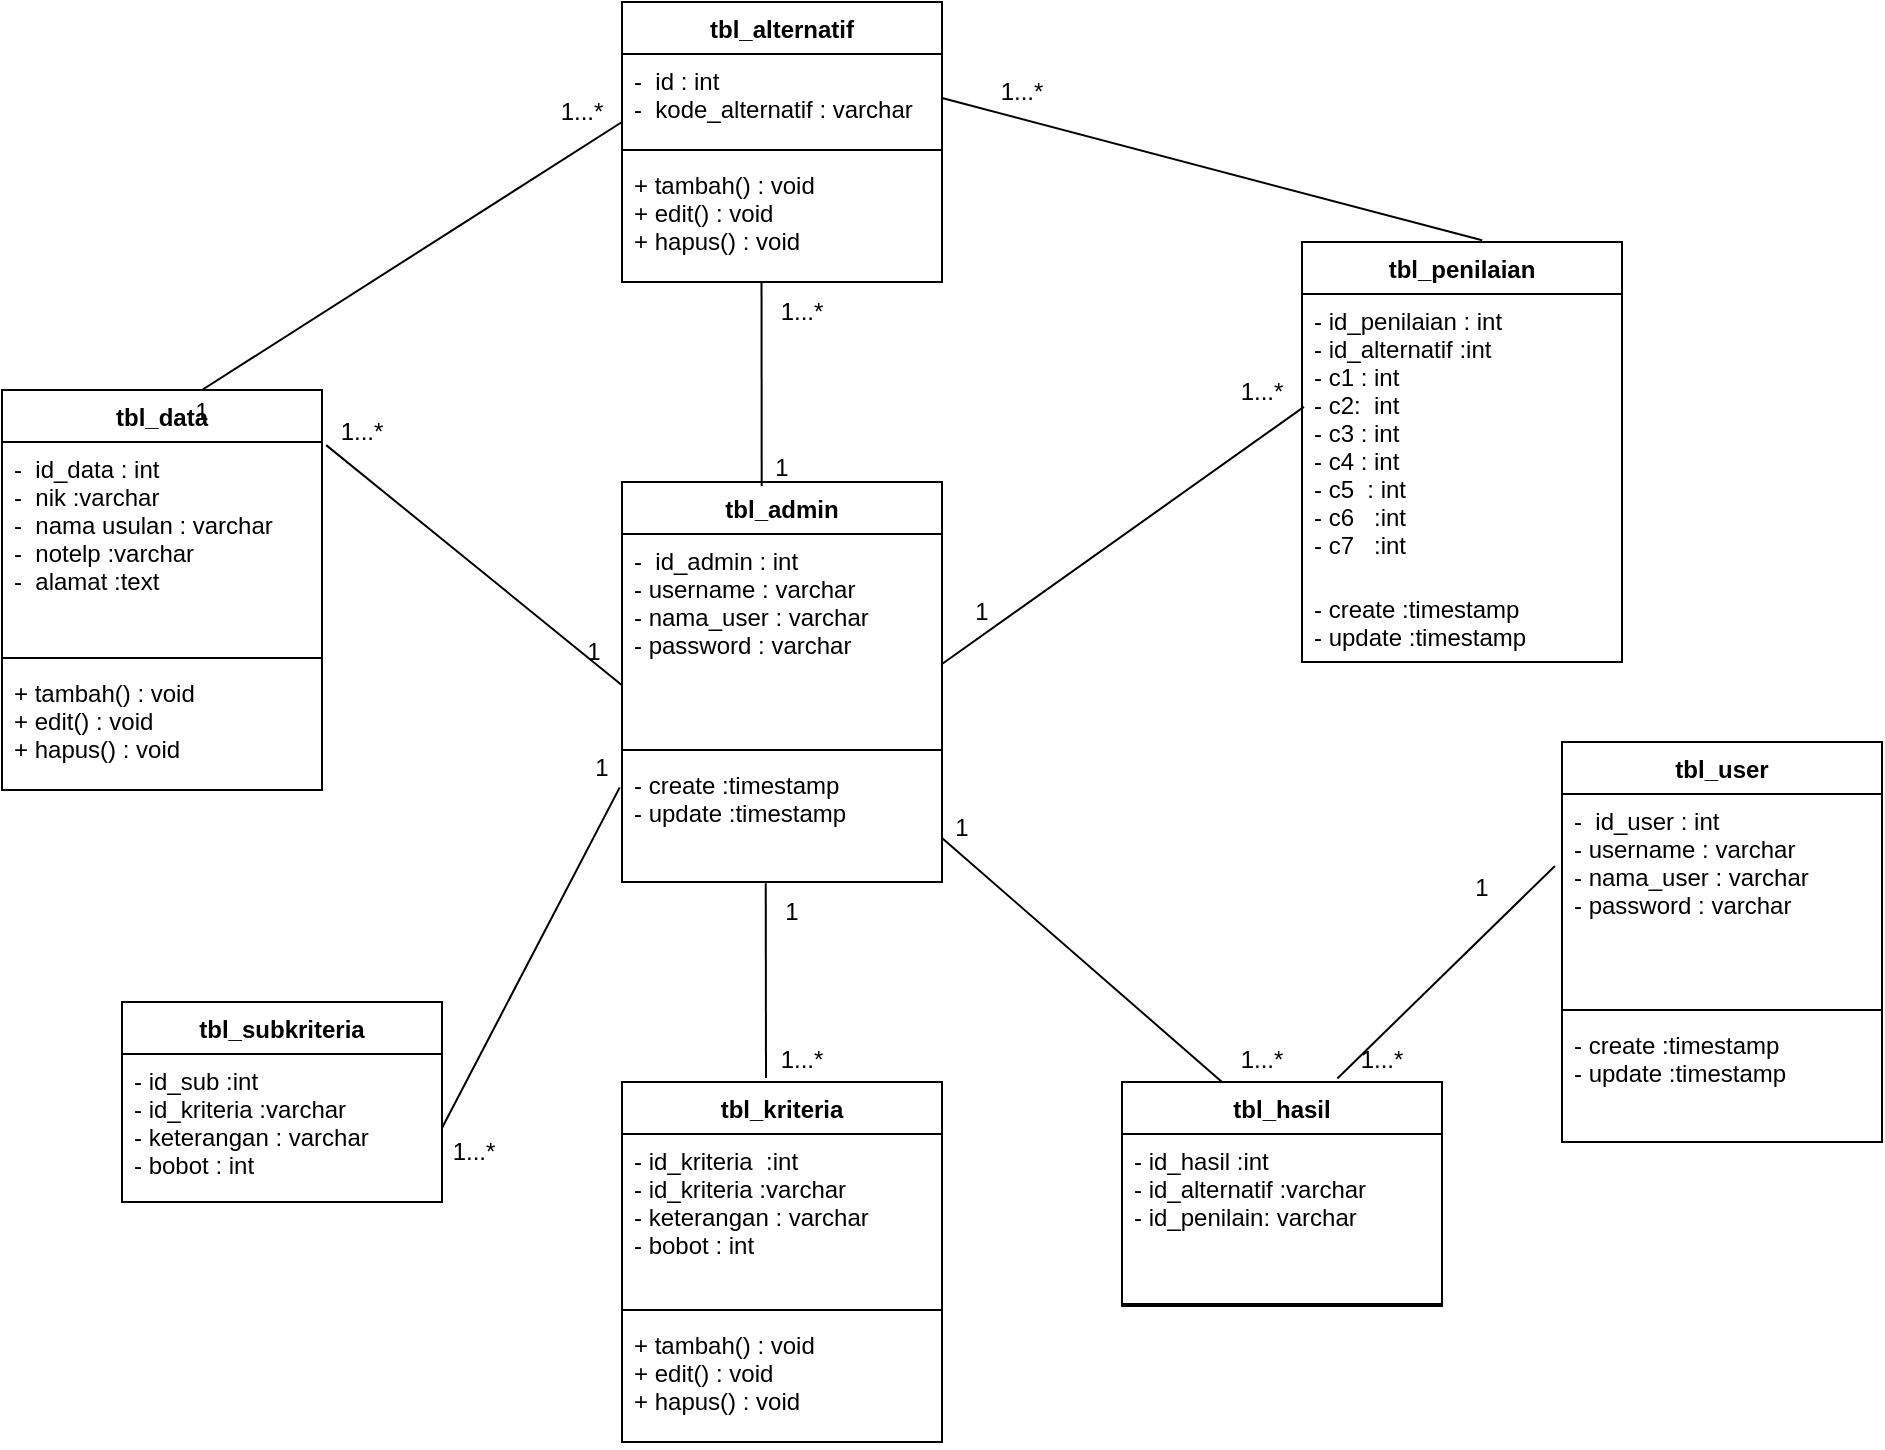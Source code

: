 <mxfile version="20.8.1" type="device"><diagram id="X_5MH7h0MRLxUE_sCJgi" name="Halaman-1"><mxGraphModel dx="1887" dy="831" grid="1" gridSize="10" guides="1" tooltips="1" connect="1" arrows="1" fold="1" page="1" pageScale="1" pageWidth="1169" pageHeight="827" math="0" shadow="0"><root><mxCell id="0"/><mxCell id="1" parent="0"/><mxCell id="2MQbgvS22PHRTFKaUArM-1" value="tbl_admin" style="swimlane;fontStyle=1;align=center;verticalAlign=top;childLayout=stackLayout;horizontal=1;startSize=26;horizontalStack=0;resizeParent=1;resizeParentMax=0;resizeLast=0;collapsible=1;marginBottom=0;" vertex="1" parent="1"><mxGeometry x="320" y="260" width="160" height="200" as="geometry"/></mxCell><mxCell id="2MQbgvS22PHRTFKaUArM-2" value="-  id_admin : int&#10;- username : varchar&#10;- nama_user : varchar&#10;- password : varchar" style="text;strokeColor=none;fillColor=none;align=left;verticalAlign=top;spacingLeft=4;spacingRight=4;overflow=hidden;rotatable=0;points=[[0,0.5],[1,0.5]];portConstraint=eastwest;" vertex="1" parent="2MQbgvS22PHRTFKaUArM-1"><mxGeometry y="26" width="160" height="104" as="geometry"/></mxCell><mxCell id="2MQbgvS22PHRTFKaUArM-3" value="" style="line;strokeWidth=1;fillColor=none;align=left;verticalAlign=middle;spacingTop=-1;spacingLeft=3;spacingRight=3;rotatable=0;labelPosition=right;points=[];portConstraint=eastwest;strokeColor=inherit;" vertex="1" parent="2MQbgvS22PHRTFKaUArM-1"><mxGeometry y="130" width="160" height="8" as="geometry"/></mxCell><mxCell id="2MQbgvS22PHRTFKaUArM-4" value="- create :timestamp&#10;- update :timestamp" style="text;strokeColor=none;fillColor=none;align=left;verticalAlign=top;spacingLeft=4;spacingRight=4;overflow=hidden;rotatable=0;points=[[0,0.5],[1,0.5]];portConstraint=eastwest;" vertex="1" parent="2MQbgvS22PHRTFKaUArM-1"><mxGeometry y="138" width="160" height="62" as="geometry"/></mxCell><mxCell id="2MQbgvS22PHRTFKaUArM-5" value="tbl_alternatif" style="swimlane;fontStyle=1;align=center;verticalAlign=top;childLayout=stackLayout;horizontal=1;startSize=26;horizontalStack=0;resizeParent=1;resizeParentMax=0;resizeLast=0;collapsible=1;marginBottom=0;" vertex="1" parent="1"><mxGeometry x="320" y="20" width="160" height="140" as="geometry"/></mxCell><mxCell id="2MQbgvS22PHRTFKaUArM-6" value="-  id : int&#10;-  kode_alternatif : varchar" style="text;strokeColor=none;fillColor=none;align=left;verticalAlign=top;spacingLeft=4;spacingRight=4;overflow=hidden;rotatable=0;points=[[0,0.5],[1,0.5]];portConstraint=eastwest;" vertex="1" parent="2MQbgvS22PHRTFKaUArM-5"><mxGeometry y="26" width="160" height="44" as="geometry"/></mxCell><mxCell id="2MQbgvS22PHRTFKaUArM-7" value="" style="line;strokeWidth=1;fillColor=none;align=left;verticalAlign=middle;spacingTop=-1;spacingLeft=3;spacingRight=3;rotatable=0;labelPosition=right;points=[];portConstraint=eastwest;strokeColor=inherit;" vertex="1" parent="2MQbgvS22PHRTFKaUArM-5"><mxGeometry y="70" width="160" height="8" as="geometry"/></mxCell><mxCell id="2MQbgvS22PHRTFKaUArM-8" value="+ tambah() : void&#10;+ edit() : void&#10;+ hapus() : void" style="text;strokeColor=none;fillColor=none;align=left;verticalAlign=top;spacingLeft=4;spacingRight=4;overflow=hidden;rotatable=0;points=[[0,0.5],[1,0.5]];portConstraint=eastwest;" vertex="1" parent="2MQbgvS22PHRTFKaUArM-5"><mxGeometry y="78" width="160" height="62" as="geometry"/></mxCell><mxCell id="2MQbgvS22PHRTFKaUArM-9" value="tbl_subkriteria" style="swimlane;fontStyle=1;align=center;verticalAlign=top;childLayout=stackLayout;horizontal=1;startSize=26;horizontalStack=0;resizeParent=1;resizeParentMax=0;resizeLast=0;collapsible=1;marginBottom=0;" vertex="1" parent="1"><mxGeometry x="70" y="520" width="160" height="100" as="geometry"/></mxCell><mxCell id="2MQbgvS22PHRTFKaUArM-10" value="- id_sub :int&#10;- id_kriteria :varchar&#10;- keterangan : varchar&#10;- bobot : int" style="text;strokeColor=none;fillColor=none;align=left;verticalAlign=top;spacingLeft=4;spacingRight=4;overflow=hidden;rotatable=0;points=[[0,0.5],[1,0.5]];portConstraint=eastwest;" vertex="1" parent="2MQbgvS22PHRTFKaUArM-9"><mxGeometry y="26" width="160" height="74" as="geometry"/></mxCell><mxCell id="2MQbgvS22PHRTFKaUArM-11" value="" style="line;strokeWidth=1;fillColor=none;align=left;verticalAlign=middle;spacingTop=-1;spacingLeft=3;spacingRight=3;rotatable=0;labelPosition=right;points=[];portConstraint=eastwest;strokeColor=inherit;" vertex="1" parent="2MQbgvS22PHRTFKaUArM-9"><mxGeometry y="100" width="160" as="geometry"/></mxCell><mxCell id="2MQbgvS22PHRTFKaUArM-12" value="tbl_data" style="swimlane;fontStyle=1;align=center;verticalAlign=top;childLayout=stackLayout;horizontal=1;startSize=26;horizontalStack=0;resizeParent=1;resizeParentMax=0;resizeLast=0;collapsible=1;marginBottom=0;" vertex="1" parent="1"><mxGeometry x="10" y="214" width="160" height="200" as="geometry"/></mxCell><mxCell id="2MQbgvS22PHRTFKaUArM-13" value="-  id_data : int&#10;-  nik :varchar&#10;-  nama usulan : varchar&#10;-  notelp :varchar&#10;-  alamat :text " style="text;strokeColor=none;fillColor=none;align=left;verticalAlign=top;spacingLeft=4;spacingRight=4;overflow=hidden;rotatable=0;points=[[0,0.5],[1,0.5]];portConstraint=eastwest;" vertex="1" parent="2MQbgvS22PHRTFKaUArM-12"><mxGeometry y="26" width="160" height="104" as="geometry"/></mxCell><mxCell id="2MQbgvS22PHRTFKaUArM-14" value="" style="line;strokeWidth=1;fillColor=none;align=left;verticalAlign=middle;spacingTop=-1;spacingLeft=3;spacingRight=3;rotatable=0;labelPosition=right;points=[];portConstraint=eastwest;strokeColor=inherit;" vertex="1" parent="2MQbgvS22PHRTFKaUArM-12"><mxGeometry y="130" width="160" height="8" as="geometry"/></mxCell><mxCell id="2MQbgvS22PHRTFKaUArM-15" value="+ tambah() : void&#10;+ edit() : void&#10;+ hapus() : void" style="text;strokeColor=none;fillColor=none;align=left;verticalAlign=top;spacingLeft=4;spacingRight=4;overflow=hidden;rotatable=0;points=[[0,0.5],[1,0.5]];portConstraint=eastwest;" vertex="1" parent="2MQbgvS22PHRTFKaUArM-12"><mxGeometry y="138" width="160" height="62" as="geometry"/></mxCell><mxCell id="2MQbgvS22PHRTFKaUArM-16" value="tbl_kriteria" style="swimlane;fontStyle=1;align=center;verticalAlign=top;childLayout=stackLayout;horizontal=1;startSize=26;horizontalStack=0;resizeParent=1;resizeParentMax=0;resizeLast=0;collapsible=1;marginBottom=0;" vertex="1" parent="1"><mxGeometry x="320" y="560" width="160" height="180" as="geometry"/></mxCell><mxCell id="2MQbgvS22PHRTFKaUArM-17" value="- id_kriteria  :int&#10;- id_kriteria :varchar&#10;- keterangan : varchar&#10;- bobot : int" style="text;strokeColor=none;fillColor=none;align=left;verticalAlign=top;spacingLeft=4;spacingRight=4;overflow=hidden;rotatable=0;points=[[0,0.5],[1,0.5]];portConstraint=eastwest;" vertex="1" parent="2MQbgvS22PHRTFKaUArM-16"><mxGeometry y="26" width="160" height="84" as="geometry"/></mxCell><mxCell id="2MQbgvS22PHRTFKaUArM-18" value="" style="line;strokeWidth=1;fillColor=none;align=left;verticalAlign=middle;spacingTop=-1;spacingLeft=3;spacingRight=3;rotatable=0;labelPosition=right;points=[];portConstraint=eastwest;strokeColor=inherit;" vertex="1" parent="2MQbgvS22PHRTFKaUArM-16"><mxGeometry y="110" width="160" height="8" as="geometry"/></mxCell><mxCell id="2MQbgvS22PHRTFKaUArM-19" value="+ tambah() : void&#10;+ edit() : void&#10;+ hapus() : void" style="text;strokeColor=none;fillColor=none;align=left;verticalAlign=top;spacingLeft=4;spacingRight=4;overflow=hidden;rotatable=0;points=[[0,0.5],[1,0.5]];portConstraint=eastwest;" vertex="1" parent="2MQbgvS22PHRTFKaUArM-16"><mxGeometry y="118" width="160" height="62" as="geometry"/></mxCell><mxCell id="2MQbgvS22PHRTFKaUArM-20" value="" style="endArrow=none;html=1;rounded=0;exitX=1;exitY=0.5;exitDx=0;exitDy=0;entryX=-0.007;entryY=0.237;entryDx=0;entryDy=0;entryPerimeter=0;" edge="1" parent="1" source="2MQbgvS22PHRTFKaUArM-10" target="2MQbgvS22PHRTFKaUArM-4"><mxGeometry width="50" height="50" relative="1" as="geometry"><mxPoint x="390" y="600" as="sourcePoint"/><mxPoint x="310" y="420" as="targetPoint"/></mxGeometry></mxCell><mxCell id="2MQbgvS22PHRTFKaUArM-21" value="tbl_penilaian" style="swimlane;fontStyle=1;align=center;verticalAlign=top;childLayout=stackLayout;horizontal=1;startSize=26;horizontalStack=0;resizeParent=1;resizeParentMax=0;resizeLast=0;collapsible=1;marginBottom=0;" vertex="1" parent="1"><mxGeometry x="660" y="140" width="160" height="210" as="geometry"/></mxCell><mxCell id="2MQbgvS22PHRTFKaUArM-22" value="- id_penilaian : int&#10;- id_alternatif :int&#10;- c1 : int&#10;- c2:  int&#10;- c3 : int&#10;- c4 : int&#10;- c5  : int&#10;- c6   :int&#10;- c7   :int&#10;&#10;" style="text;strokeColor=none;fillColor=none;align=left;verticalAlign=top;spacingLeft=4;spacingRight=4;overflow=hidden;rotatable=0;points=[[0,0.5],[1,0.5]];portConstraint=eastwest;" vertex="1" parent="2MQbgvS22PHRTFKaUArM-21"><mxGeometry y="26" width="160" height="144" as="geometry"/></mxCell><mxCell id="2MQbgvS22PHRTFKaUArM-23" value="- create :timestamp&#10;- update :timestamp" style="text;strokeColor=none;fillColor=none;align=left;verticalAlign=top;spacingLeft=4;spacingRight=4;overflow=hidden;rotatable=0;points=[[0,0.5],[1,0.5]];portConstraint=eastwest;" vertex="1" parent="2MQbgvS22PHRTFKaUArM-21"><mxGeometry y="170" width="160" height="40" as="geometry"/></mxCell><mxCell id="2MQbgvS22PHRTFKaUArM-24" value="tbl_hasil" style="swimlane;fontStyle=1;align=center;verticalAlign=top;childLayout=stackLayout;horizontal=1;startSize=26;horizontalStack=0;resizeParent=1;resizeParentMax=0;resizeLast=0;collapsible=1;marginBottom=0;" vertex="1" parent="1"><mxGeometry x="570" y="560" width="160" height="112" as="geometry"/></mxCell><mxCell id="2MQbgvS22PHRTFKaUArM-25" value="- id_hasil :int&#10;- id_alternatif :varchar&#10;- id_penilain: varchar" style="text;strokeColor=none;fillColor=none;align=left;verticalAlign=top;spacingLeft=4;spacingRight=4;overflow=hidden;rotatable=0;points=[[0,0.5],[1,0.5]];portConstraint=eastwest;" vertex="1" parent="2MQbgvS22PHRTFKaUArM-24"><mxGeometry y="26" width="160" height="84" as="geometry"/></mxCell><mxCell id="2MQbgvS22PHRTFKaUArM-26" value="" style="line;strokeWidth=1;fillColor=none;align=left;verticalAlign=middle;spacingTop=-1;spacingLeft=3;spacingRight=3;rotatable=0;labelPosition=right;points=[];portConstraint=eastwest;strokeColor=inherit;" vertex="1" parent="2MQbgvS22PHRTFKaUArM-24"><mxGeometry y="110" width="160" height="2" as="geometry"/></mxCell><mxCell id="2MQbgvS22PHRTFKaUArM-27" value="" style="endArrow=none;html=1;rounded=0;entryX=0.625;entryY=0;entryDx=0;entryDy=0;entryPerimeter=0;exitX=0;exitY=0.773;exitDx=0;exitDy=0;exitPerimeter=0;" edge="1" parent="1" source="2MQbgvS22PHRTFKaUArM-6" target="2MQbgvS22PHRTFKaUArM-12"><mxGeometry width="50" height="50" relative="1" as="geometry"><mxPoint x="310" y="90" as="sourcePoint"/><mxPoint x="127.778" y="230" as="targetPoint"/></mxGeometry></mxCell><mxCell id="2MQbgvS22PHRTFKaUArM-28" value="" style="endArrow=none;html=1;rounded=0;exitX=1;exitY=0.5;exitDx=0;exitDy=0;entryX=0.563;entryY=-0.004;entryDx=0;entryDy=0;entryPerimeter=0;" edge="1" parent="1" source="2MQbgvS22PHRTFKaUArM-6" target="2MQbgvS22PHRTFKaUArM-21"><mxGeometry width="50" height="50" relative="1" as="geometry"><mxPoint x="470" y="70" as="sourcePoint"/><mxPoint x="640" y="290" as="targetPoint"/></mxGeometry></mxCell><mxCell id="2MQbgvS22PHRTFKaUArM-29" value="1" style="text;html=1;strokeColor=none;fillColor=none;align=center;verticalAlign=middle;whiteSpace=wrap;rounded=0;" vertex="1" parent="1"><mxGeometry x="80" y="210" width="60" height="30" as="geometry"/></mxCell><mxCell id="2MQbgvS22PHRTFKaUArM-30" value="1...*" style="text;html=1;strokeColor=none;fillColor=none;align=center;verticalAlign=middle;whiteSpace=wrap;rounded=0;" vertex="1" parent="1"><mxGeometry x="270" y="60" width="60" height="30" as="geometry"/></mxCell><mxCell id="2MQbgvS22PHRTFKaUArM-31" value="1...*" style="text;html=1;strokeColor=none;fillColor=none;align=center;verticalAlign=middle;whiteSpace=wrap;rounded=0;" vertex="1" parent="1"><mxGeometry x="490" y="50" width="60" height="30" as="geometry"/></mxCell><mxCell id="2MQbgvS22PHRTFKaUArM-32" value="1" style="text;html=1;strokeColor=none;fillColor=none;align=center;verticalAlign=middle;whiteSpace=wrap;rounded=0;" vertex="1" parent="1"><mxGeometry x="470" y="310" width="60" height="30" as="geometry"/></mxCell><mxCell id="2MQbgvS22PHRTFKaUArM-33" value="1" style="text;html=1;strokeColor=none;fillColor=none;align=center;verticalAlign=middle;whiteSpace=wrap;rounded=0;" vertex="1" parent="1"><mxGeometry x="280" y="388" width="60" height="30" as="geometry"/></mxCell><mxCell id="2MQbgvS22PHRTFKaUArM-34" value="1...*" style="text;html=1;strokeColor=none;fillColor=none;align=center;verticalAlign=middle;whiteSpace=wrap;rounded=0;" vertex="1" parent="1"><mxGeometry x="216" y="580" width="60" height="30" as="geometry"/></mxCell><mxCell id="2MQbgvS22PHRTFKaUArM-44" value="" style="endArrow=none;html=1;rounded=0;entryX=0.486;entryY=1.061;entryDx=0;entryDy=0;entryPerimeter=0;exitX=0.549;exitY=-0.02;exitDx=0;exitDy=0;exitPerimeter=0;" edge="1" parent="1"><mxGeometry width="50" height="50" relative="1" as="geometry"><mxPoint x="389.84" y="262" as="sourcePoint"/><mxPoint x="389.76" y="159.782" as="targetPoint"/></mxGeometry></mxCell><mxCell id="2MQbgvS22PHRTFKaUArM-46" value="" style="endArrow=none;html=1;rounded=0;entryX=0.493;entryY=1.043;entryDx=0;entryDy=0;entryPerimeter=0;" edge="1" parent="1"><mxGeometry width="50" height="50" relative="1" as="geometry"><mxPoint x="392" y="558" as="sourcePoint"/><mxPoint x="391.88" y="460.666" as="targetPoint"/></mxGeometry></mxCell><mxCell id="2MQbgvS22PHRTFKaUArM-51" value="" style="endArrow=none;html=1;rounded=0;entryX=0.006;entryY=0.392;entryDx=0;entryDy=0;entryPerimeter=0;exitX=1;exitY=0.5;exitDx=0;exitDy=0;" edge="1" parent="1" target="2MQbgvS22PHRTFKaUArM-22"><mxGeometry width="50" height="50" relative="1" as="geometry"><mxPoint x="480" y="351" as="sourcePoint"/><mxPoint x="561.12" y="351.256" as="targetPoint"/></mxGeometry></mxCell><mxCell id="2MQbgvS22PHRTFKaUArM-52" value="" style="endArrow=none;html=1;rounded=0;entryX=0;entryY=0.727;entryDx=0;entryDy=0;entryPerimeter=0;exitX=1.013;exitY=0.015;exitDx=0;exitDy=0;exitPerimeter=0;" edge="1" parent="1" source="2MQbgvS22PHRTFKaUArM-13" target="2MQbgvS22PHRTFKaUArM-2"><mxGeometry width="50" height="50" relative="1" as="geometry"><mxPoint x="180" y="362" as="sourcePoint"/><mxPoint x="450" y="390" as="targetPoint"/></mxGeometry></mxCell><mxCell id="2MQbgvS22PHRTFKaUArM-53" value="1...*" style="text;html=1;strokeColor=none;fillColor=none;align=center;verticalAlign=middle;whiteSpace=wrap;rounded=0;" vertex="1" parent="1"><mxGeometry x="160" y="220" width="60" height="30" as="geometry"/></mxCell><mxCell id="2MQbgvS22PHRTFKaUArM-54" value="1...*" style="text;html=1;strokeColor=none;fillColor=none;align=center;verticalAlign=middle;whiteSpace=wrap;rounded=0;" vertex="1" parent="1"><mxGeometry x="610" y="200" width="60" height="30" as="geometry"/></mxCell><mxCell id="2MQbgvS22PHRTFKaUArM-55" value="1...*" style="text;html=1;strokeColor=none;fillColor=none;align=center;verticalAlign=middle;whiteSpace=wrap;rounded=0;" vertex="1" parent="1"><mxGeometry x="380" y="534" width="60" height="30" as="geometry"/></mxCell><mxCell id="2MQbgvS22PHRTFKaUArM-56" value="1...*" style="text;html=1;strokeColor=none;fillColor=none;align=center;verticalAlign=middle;whiteSpace=wrap;rounded=0;" vertex="1" parent="1"><mxGeometry x="380" y="160" width="60" height="30" as="geometry"/></mxCell><mxCell id="2MQbgvS22PHRTFKaUArM-57" value="1" style="text;html=1;strokeColor=none;fillColor=none;align=center;verticalAlign=middle;whiteSpace=wrap;rounded=0;" vertex="1" parent="1"><mxGeometry x="370" y="238" width="60" height="30" as="geometry"/></mxCell><mxCell id="2MQbgvS22PHRTFKaUArM-58" value="1" style="text;html=1;strokeColor=none;fillColor=none;align=center;verticalAlign=middle;whiteSpace=wrap;rounded=0;" vertex="1" parent="1"><mxGeometry x="276" y="330" width="60" height="30" as="geometry"/></mxCell><mxCell id="2MQbgvS22PHRTFKaUArM-60" value="1" style="text;html=1;strokeColor=none;fillColor=none;align=center;verticalAlign=middle;whiteSpace=wrap;rounded=0;" vertex="1" parent="1"><mxGeometry x="460" y="418" width="60" height="30" as="geometry"/></mxCell><mxCell id="2MQbgvS22PHRTFKaUArM-61" value="" style="endArrow=none;html=1;rounded=0;exitX=1;exitY=0.5;exitDx=0;exitDy=0;entryX=0;entryY=1;entryDx=0;entryDy=0;" edge="1" parent="1"><mxGeometry width="50" height="50" relative="1" as="geometry"><mxPoint x="480" y="438" as="sourcePoint"/><mxPoint x="620" y="560" as="targetPoint"/></mxGeometry></mxCell><mxCell id="2MQbgvS22PHRTFKaUArM-64" value="&lt;span style=&quot;color: rgba(0, 0, 0, 0); font-family: monospace; font-size: 0px; text-align: start;&quot;&gt;%3CmxGraphModel%3E%3Croot%3E%3CmxCell%20id%3D%220%22%2F%3E%3CmxCell%20id%3D%221%22%20parent%3D%220%22%2F%3E%3CmxCell%20id%3D%222%22%20value%3D%22%2B%20tambah()%20%3A%20void%26%2310%3B%2B%20edit()%20%3A%20void%26%2310%3B%2B%20hapus()%20%3A%20void%22%20style%3D%22text%3BstrokeColor%3Dnone%3BfillColor%3Dnone%3Balign%3Dleft%3BverticalAlign%3Dtop%3BspacingLeft%3D4%3BspacingRight%3D4%3Boverflow%3Dhidden%3Brotatable%3D0%3Bpoints%3D%5B%5B0%2C0.5%5D%2C%5B1%2C0.5%5D%5D%3BportConstraint%3Deastwest%3B%22%20vertex%3D%221%22%20parent%3D%221%22%3E%3CmxGeometry%20x%3D%2220%22%20y%3D%22378%22%20width%3D%22160%22%20height%3D%2262%22%20as%3D%22geometry%22%2F%3E%3C%2FmxCell%3E%3C%2Froot%3E%3C%2FmxGraphModel%3E&lt;/span&gt;" style="text;html=1;align=center;verticalAlign=middle;resizable=0;points=[];autosize=1;strokeColor=none;fillColor=none;" vertex="1" parent="1"><mxGeometry x="90" y="675" width="20" height="30" as="geometry"/></mxCell><mxCell id="2MQbgvS22PHRTFKaUArM-67" value="1...*" style="text;html=1;strokeColor=none;fillColor=none;align=center;verticalAlign=middle;whiteSpace=wrap;rounded=0;" vertex="1" parent="1"><mxGeometry x="610" y="534" width="60" height="30" as="geometry"/></mxCell><mxCell id="2MQbgvS22PHRTFKaUArM-66" value="1" style="text;html=1;strokeColor=none;fillColor=none;align=center;verticalAlign=middle;whiteSpace=wrap;rounded=0;" vertex="1" parent="1"><mxGeometry x="390" y="460" width="30" height="30" as="geometry"/></mxCell><mxCell id="2MQbgvS22PHRTFKaUArM-71" value="tbl_user" style="swimlane;fontStyle=1;align=center;verticalAlign=top;childLayout=stackLayout;horizontal=1;startSize=26;horizontalStack=0;resizeParent=1;resizeParentMax=0;resizeLast=0;collapsible=1;marginBottom=0;" vertex="1" parent="1"><mxGeometry x="790" y="390" width="160" height="200" as="geometry"/></mxCell><mxCell id="2MQbgvS22PHRTFKaUArM-72" value="-  id_user : int&#10;- username : varchar&#10;- nama_user : varchar&#10;- password : varchar" style="text;strokeColor=none;fillColor=none;align=left;verticalAlign=top;spacingLeft=4;spacingRight=4;overflow=hidden;rotatable=0;points=[[0,0.5],[1,0.5]];portConstraint=eastwest;" vertex="1" parent="2MQbgvS22PHRTFKaUArM-71"><mxGeometry y="26" width="160" height="104" as="geometry"/></mxCell><mxCell id="2MQbgvS22PHRTFKaUArM-73" value="" style="line;strokeWidth=1;fillColor=none;align=left;verticalAlign=middle;spacingTop=-1;spacingLeft=3;spacingRight=3;rotatable=0;labelPosition=right;points=[];portConstraint=eastwest;strokeColor=inherit;" vertex="1" parent="2MQbgvS22PHRTFKaUArM-71"><mxGeometry y="130" width="160" height="8" as="geometry"/></mxCell><mxCell id="2MQbgvS22PHRTFKaUArM-74" value="- create :timestamp&#10;- update :timestamp" style="text;strokeColor=none;fillColor=none;align=left;verticalAlign=top;spacingLeft=4;spacingRight=4;overflow=hidden;rotatable=0;points=[[0,0.5],[1,0.5]];portConstraint=eastwest;" vertex="1" parent="2MQbgvS22PHRTFKaUArM-71"><mxGeometry y="138" width="160" height="62" as="geometry"/></mxCell><mxCell id="2MQbgvS22PHRTFKaUArM-75" value="" style="endArrow=none;html=1;rounded=0;exitX=0.673;exitY=-0.016;exitDx=0;exitDy=0;entryX=-0.022;entryY=0.346;entryDx=0;entryDy=0;entryPerimeter=0;exitPerimeter=0;" edge="1" parent="1" source="2MQbgvS22PHRTFKaUArM-24" target="2MQbgvS22PHRTFKaUArM-72"><mxGeometry width="50" height="50" relative="1" as="geometry"><mxPoint x="696" y="593" as="sourcePoint"/><mxPoint x="784.88" y="422.694" as="targetPoint"/></mxGeometry></mxCell><mxCell id="2MQbgvS22PHRTFKaUArM-76" value="1" style="text;html=1;strokeColor=none;fillColor=none;align=center;verticalAlign=middle;whiteSpace=wrap;rounded=0;" vertex="1" parent="1"><mxGeometry x="720" y="448" width="60" height="30" as="geometry"/></mxCell><mxCell id="2MQbgvS22PHRTFKaUArM-77" value="1...*" style="text;html=1;strokeColor=none;fillColor=none;align=center;verticalAlign=middle;whiteSpace=wrap;rounded=0;" vertex="1" parent="1"><mxGeometry x="670" y="534" width="60" height="30" as="geometry"/></mxCell></root></mxGraphModel></diagram></mxfile>